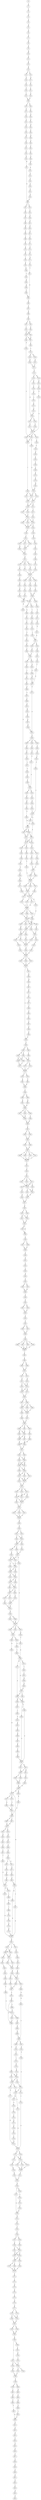 strict digraph  {
	S0 -> S1 [ label = L ];
	S1 -> S2 [ label = Y ];
	S2 -> S3 [ label = Q ];
	S3 -> S4 [ label = G ];
	S4 -> S5 [ label = Q ];
	S5 -> S6 [ label = G ];
	S6 -> S7 [ label = P ];
	S7 -> S8 [ label = Q ];
	S8 -> S9 [ label = G ];
	S9 -> S10 [ label = H ];
	S10 -> S11 [ label = E ];
	S11 -> S12 [ label = E ];
	S12 -> S13 [ label = R ];
	S13 -> S14 [ label = A ];
	S13 -> S15 [ label = T ];
	S14 -> S16 [ label = P ];
	S15 -> S17 [ label = Q ];
	S16 -> S18 [ label = C ];
	S17 -> S19 [ label = A ];
	S18 -> S20 [ label = V ];
	S19 -> S21 [ label = L ];
	S20 -> S22 [ label = I ];
	S21 -> S23 [ label = S ];
	S22 -> S24 [ label = Q ];
	S23 -> S24 [ label = Q ];
	S24 -> S25 [ label = I ];
	S24 -> S26 [ label = G ];
	S25 -> S27 [ label = P ];
	S26 -> S28 [ label = S ];
	S27 -> S29 [ label = S ];
	S28 -> S30 [ label = Q ];
	S29 -> S31 [ label = S ];
	S30 -> S32 [ label = P ];
	S31 -> S33 [ label = Q ];
	S32 -> S34 [ label = H ];
	S33 -> S35 [ label = I ];
	S34 -> S36 [ label = G ];
	S35 -> S37 [ label = M ];
	S36 -> S38 [ label = Q ];
	S37 -> S39 [ label = S ];
	S38 -> S40 [ label = A ];
	S39 -> S41 [ label = S ];
	S40 -> S42 [ label = T ];
	S41 -> S43 [ label = S ];
	S42 -> S44 [ label = L ];
	S43 -> S45 [ label = K ];
	S44 -> S46 [ label = G ];
	S45 -> S47 [ label = M ];
	S46 -> S48 [ label = M ];
	S47 -> S49 [ label = E ];
	S48 -> S50 [ label = Q ];
	S49 -> S51 [ label = G ];
	S49 -> S52 [ label = S ];
	S50 -> S53 [ label = A ];
	S51 -> S54 [ label = L ];
	S52 -> S55 [ label = L ];
	S53 -> S56 [ label = G ];
	S54 -> S57 [ label = N ];
	S55 -> S58 [ label = P ];
	S56 -> S59 [ label = E ];
	S57 -> S60 [ label = S ];
	S58 -> S61 [ label = G ];
	S59 -> S62 [ label = G ];
	S60 -> S63 [ label = H ];
	S61 -> S64 [ label = E ];
	S62 -> S65 [ label = Q ];
	S63 -> S66 [ label = S ];
	S64 -> S67 [ label = Q ];
	S65 -> S49 [ label = E ];
	S66 -> S68 [ label = T ];
	S67 -> S69 [ label = T ];
	S68 -> S70 [ label = S ];
	S69 -> S71 [ label = V ];
	S70 -> S72 [ label = A ];
	S71 -> S73 [ label = A ];
	S72 -> S74 [ label = D ];
	S73 -> S75 [ label = R ];
	S74 -> S76 [ label = I ];
	S75 -> S77 [ label = Q ];
	S76 -> S78 [ label = E ];
	S77 -> S79 [ label = S ];
	S78 -> S80 [ label = D ];
	S79 -> S81 [ label = L ];
	S80 -> S82 [ label = S ];
	S81 -> S83 [ label = E ];
	S82 -> S84 [ label = K ];
	S83 -> S85 [ label = S ];
	S84 -> S86 [ label = Q ];
	S85 -> S87 [ label = V ];
	S86 -> S88 [ label = T ];
	S87 -> S89 [ label = E ];
	S88 -> S83 [ label = E ];
	S89 -> S90 [ label = S ];
	S90 -> S91 [ label = L ];
	S90 -> S92 [ label = R ];
	S91 -> S93 [ label = I ];
	S92 -> S94 [ label = S ];
	S93 -> S95 [ label = Q ];
	S93 -> S96 [ label = E ];
	S94 -> S96 [ label = E ];
	S95 -> S97 [ label = E ];
	S96 -> S97 [ label = E ];
	S96 -> S98 [ label = A ];
	S97 -> S99 [ label = L ];
	S98 -> S100 [ label = P ];
	S99 -> S101 [ label = L ];
	S100 -> S102 [ label = S ];
	S101 -> S103 [ label = E ];
	S101 -> S104 [ label = D ];
	S102 -> S105 [ label = G ];
	S102 -> S106 [ label = A ];
	S103 -> S107 [ label = E ];
	S104 -> S108 [ label = R ];
	S105 -> S109 [ label = I ];
	S106 -> S110 [ label = A ];
	S107 -> S111 [ label = V ];
	S108 -> S111 [ label = V ];
	S109 -> S112 [ label = N ];
	S109 -> S113 [ label = S ];
	S110 -> S114 [ label = G ];
	S110 -> S113 [ label = S ];
	S111 -> S115 [ label = P ];
	S112 -> S116 [ label = I ];
	S113 -> S116 [ label = I ];
	S113 -> S117 [ label = L ];
	S114 -> S117 [ label = L ];
	S115 -> S118 [ label = Q ];
	S115 -> S119 [ label = G ];
	S116 -> S120 [ label = E ];
	S117 -> S120 [ label = E ];
	S117 -> S121 [ label = P ];
	S118 -> S122 [ label = E ];
	S119 -> S123 [ label = D ];
	S119 -> S124 [ label = D ];
	S120 -> S125 [ label = G ];
	S120 -> S126 [ label = A ];
	S121 -> S127 [ label = T ];
	S122 -> S128 [ label = G ];
	S123 -> S129 [ label = S ];
	S124 -> S130 [ label = S ];
	S124 -> S131 [ label = A ];
	S125 -> S132 [ label = F ];
	S126 -> S132 [ label = F ];
	S127 -> S133 [ label = C ];
	S128 -> S134 [ label = A ];
	S129 -> S135 [ label = Q ];
	S130 -> S136 [ label = S ];
	S131 -> S137 [ label = N ];
	S132 -> S138 [ label = G ];
	S132 -> S139 [ label = T ];
	S132 -> S140 [ label = N ];
	S133 -> S139 [ label = T ];
	S134 -> S141 [ label = G ];
	S135 -> S142 [ label = P ];
	S136 -> S141 [ label = G ];
	S137 -> S141 [ label = G ];
	S138 -> S143 [ label = Q ];
	S139 -> S143 [ label = Q ];
	S139 -> S144 [ label = S ];
	S140 -> S143 [ label = Q ];
	S141 -> S145 [ label = D ];
	S141 -> S146 [ label = R ];
	S141 -> S102 [ label = S ];
	S142 -> S147 [ label = A ];
	S143 -> S148 [ label = E ];
	S144 -> S149 [ label = N ];
	S145 -> S150 [ label = L ];
	S146 -> S105 [ label = G ];
	S147 -> S151 [ label = A ];
	S148 -> S152 [ label = L ];
	S149 -> S153 [ label = R ];
	S150 -> S154 [ label = P ];
	S151 -> S124 [ label = D ];
	S152 -> S155 [ label = R ];
	S152 -> S156 [ label = N ];
	S152 -> S157 [ label = T ];
	S153 -> S158 [ label = W ];
	S154 -> S159 [ label = E ];
	S155 -> S160 [ label = D ];
	S156 -> S161 [ label = E ];
	S157 -> S161 [ label = E ];
	S158 -> S162 [ label = S ];
	S159 -> S163 [ label = G ];
	S160 -> S164 [ label = L ];
	S161 -> S164 [ label = L ];
	S162 -> S165 [ label = P ];
	S163 -> S166 [ label = T ];
	S164 -> S167 [ label = E ];
	S165 -> S168 [ label = S ];
	S166 -> S169 [ label = S ];
	S167 -> S170 [ label = M ];
	S167 -> S171 [ label = D ];
	S167 -> S172 [ label = E ];
	S168 -> S173 [ label = R ];
	S169 -> S174 [ label = E ];
	S170 -> S175 [ label = A ];
	S171 -> S176 [ label = R ];
	S172 -> S177 [ label = T ];
	S173 -> S178 [ label = P ];
	S174 -> S179 [ label = G ];
	S175 -> S180 [ label = L ];
	S176 -> S181 [ label = V ];
	S177 -> S181 [ label = V ];
	S178 -> S181 [ label = V ];
	S179 -> S182 [ label = M ];
	S180 -> S183 [ label = S ];
	S181 -> S184 [ label = K ];
	S181 -> S185 [ label = R ];
	S181 -> S186 [ label = S ];
	S182 -> S110 [ label = A ];
	S183 -> S187 [ label = N ];
	S184 -> S188 [ label = D ];
	S185 -> S189 [ label = K ];
	S186 -> S190 [ label = L ];
	S187 -> S191 [ label = G ];
	S188 -> S192 [ label = C ];
	S189 -> S193 [ label = R ];
	S190 -> S194 [ label = T ];
	S191 -> S195 [ label = G ];
	S192 -> S196 [ label = R ];
	S193 -> S196 [ label = R ];
	S194 -> S197 [ label = P ];
	S195 -> S198 [ label = A ];
	S196 -> S199 [ label = R ];
	S196 -> S198 [ label = A ];
	S197 -> S200 [ label = R ];
	S198 -> S201 [ label = G ];
	S198 -> S202 [ label = S ];
	S199 -> S203 [ label = A ];
	S200 -> S204 [ label = N ];
	S201 -> S205 [ label = S ];
	S202 -> S206 [ label = R ];
	S203 -> S207 [ label = A ];
	S204 -> S208 [ label = P ];
	S205 -> S209 [ label = E ];
	S206 -> S210 [ label = A ];
	S207 -> S211 [ label = S ];
	S208 -> S212 [ label = K ];
	S208 -> S213 [ label = P ];
	S209 -> S214 [ label = P ];
	S210 -> S215 [ label = V ];
	S211 -> S216 [ label = Q ];
	S212 -> S217 [ label = G ];
	S212 -> S218 [ label = P ];
	S213 -> S218 [ label = P ];
	S213 -> S217 [ label = G ];
	S214 -> S219 [ label = P ];
	S215 -> S220 [ label = E ];
	S216 -> S221 [ label = Q ];
	S217 -> S222 [ label = G ];
	S217 -> S223 [ label = T ];
	S218 -> S224 [ label = E ];
	S219 -> S225 [ label = L ];
	S220 -> S226 [ label = E ];
	S221 -> S227 [ label = E ];
	S222 -> S228 [ label = A ];
	S223 -> S229 [ label = R ];
	S224 -> S230 [ label = P ];
	S224 -> S231 [ label = S ];
	S225 -> S227 [ label = E ];
	S226 -> S232 [ label = P ];
	S227 -> S233 [ label = P ];
	S227 -> S234 [ label = E ];
	S228 -> S235 [ label = D ];
	S229 -> S236 [ label = L ];
	S230 -> S237 [ label = P ];
	S231 -> S238 [ label = T ];
	S232 -> S239 [ label = G ];
	S233 -> S240 [ label = P ];
	S234 -> S241 [ label = A ];
	S235 -> S242 [ label = L ];
	S236 -> S243 [ label = S ];
	S237 -> S244 [ label = C ];
	S238 -> S245 [ label = G ];
	S239 -> S246 [ label = S ];
	S240 -> S247 [ label = L ];
	S241 -> S248 [ label = A ];
	S242 -> S249 [ label = L ];
	S243 -> S250 [ label = E ];
	S244 -> S251 [ label = P ];
	S245 -> S251 [ label = P ];
	S246 -> S248 [ label = A ];
	S247 -> S252 [ label = P ];
	S248 -> S253 [ label = G ];
	S248 -> S254 [ label = K ];
	S249 -> S255 [ label = N ];
	S249 -> S256 [ label = S ];
	S249 -> S257 [ label = C ];
	S250 -> S258 [ label = G ];
	S251 -> S259 [ label = F ];
	S251 -> S260 [ label = A ];
	S252 -> S261 [ label = L ];
	S253 -> S262 [ label = R ];
	S254 -> S263 [ label = D ];
	S255 -> S264 [ label = S ];
	S256 -> S264 [ label = S ];
	S257 -> S265 [ label = T ];
	S258 -> S266 [ label = M ];
	S259 -> S249 [ label = L ];
	S260 -> S249 [ label = L ];
	S261 -> S267 [ label = E ];
	S262 -> S268 [ label = R ];
	S263 -> S269 [ label = C ];
	S264 -> S270 [ label = P ];
	S264 -> S271 [ label = S ];
	S265 -> S270 [ label = P ];
	S266 -> S272 [ label = R ];
	S267 -> S273 [ label = E ];
	S268 -> S274 [ label = W ];
	S269 -> S275 [ label = A ];
	S270 -> S276 [ label = L ];
	S270 -> S277 [ label = T ];
	S270 -> S278 [ label = P ];
	S271 -> S279 [ label = A ];
	S272 -> S280 [ label = P ];
	S273 -> S281 [ label = E ];
	S274 -> S267 [ label = E ];
	S275 -> S282 [ label = L ];
	S276 -> S283 [ label = R ];
	S277 -> S283 [ label = R ];
	S278 -> S284 [ label = P ];
	S279 -> S283 [ label = R ];
	S280 -> S270 [ label = P ];
	S281 -> S285 [ label = E ];
	S282 -> S286 [ label = N ];
	S283 -> S287 [ label = T ];
	S283 -> S288 [ label = L ];
	S283 -> S289 [ label = A ];
	S284 -> S290 [ label = N ];
	S284 -> S291 [ label = G ];
	S284 -> S292 [ label = L ];
	S284 -> S293 [ label = S ];
	S285 -> S294 [ label = A ];
	S285 -> S295 [ label = E ];
	S285 -> S296 [ label = R ];
	S286 -> S297 [ label = S ];
	S287 -> S298 [ label = L ];
	S288 -> S284 [ label = P ];
	S289 -> S284 [ label = P ];
	S290 -> S299 [ label = P ];
	S290 -> S300 [ label = Q ];
	S291 -> S300 [ label = Q ];
	S292 -> S301 [ label = K ];
	S293 -> S302 [ label = H ];
	S294 -> S303 [ label = Y ];
	S295 -> S304 [ label = Q ];
	S296 -> S305 [ label = A ];
	S297 -> S306 [ label = S ];
	S298 -> S290 [ label = N ];
	S299 -> S307 [ label = L ];
	S300 -> S308 [ label = T ];
	S300 -> S309 [ label = P ];
	S301 -> S307 [ label = L ];
	S302 -> S309 [ label = P ];
	S303 -> S310 [ label = A ];
	S304 -> S311 [ label = P ];
	S305 -> S312 [ label = P ];
	S306 -> S313 [ label = A ];
	S307 -> S314 [ label = P ];
	S307 -> S315 [ label = H ];
	S308 -> S316 [ label = A ];
	S309 -> S317 [ label = V ];
	S309 -> S318 [ label = T ];
	S310 -> S319 [ label = S ];
	S311 -> S320 [ label = P ];
	S312 -> S321 [ label = S ];
	S313 -> S322 [ label = H ];
	S314 -> S323 [ label = S ];
	S315 -> S324 [ label = G ];
	S316 -> S323 [ label = S ];
	S317 -> S323 [ label = S ];
	S318 -> S325 [ label = A ];
	S319 -> S326 [ label = F ];
	S320 -> S327 [ label = S ];
	S321 -> S328 [ label = P ];
	S322 -> S329 [ label = K ];
	S323 -> S330 [ label = Q ];
	S324 -> S331 [ label = L ];
	S325 -> S332 [ label = S ];
	S326 -> S333 [ label = T ];
	S327 -> S334 [ label = S ];
	S328 -> S335 [ label = E ];
	S328 -> S336 [ label = D ];
	S329 -> S337 [ label = N ];
	S330 -> S338 [ label = P ];
	S331 -> S338 [ label = P ];
	S332 -> S338 [ label = P ];
	S333 -> S339 [ label = C ];
	S333 -> S340 [ label = T ];
	S334 -> S341 [ label = T ];
	S335 -> S342 [ label = V ];
	S336 -> S343 [ label = G ];
	S337 -> S344 [ label = D ];
	S338 -> S345 [ label = F ];
	S338 -> S346 [ label = Y ];
	S338 -> S347 [ label = P ];
	S339 -> S213 [ label = P ];
	S340 -> S348 [ label = D ];
	S341 -> S349 [ label = T ];
	S342 -> S350 [ label = K ];
	S343 -> S351 [ label = D ];
	S344 -> S281 [ label = E ];
	S345 -> S352 [ label = T ];
	S346 -> S352 [ label = T ];
	S347 -> S352 [ label = T ];
	S348 -> S353 [ label = M ];
	S348 -> S208 [ label = P ];
	S349 -> S328 [ label = P ];
	S350 -> S354 [ label = L ];
	S351 -> S355 [ label = L ];
	S352 -> S356 [ label = G ];
	S352 -> S357 [ label = S ];
	S353 -> S212 [ label = K ];
	S354 -> S333 [ label = T ];
	S355 -> S358 [ label = A ];
	S356 -> S359 [ label = P ];
	S357 -> S360 [ label = R ];
	S358 -> S348 [ label = D ];
	S359 -> S361 [ label = F ];
	S359 -> S362 [ label = L ];
	S360 -> S363 [ label = H ];
	S361 -> S364 [ label = M ];
	S361 -> S365 [ label = V ];
	S362 -> S366 [ label = I ];
	S363 -> S367 [ label = F ];
	S364 -> S368 [ label = A ];
	S364 -> S369 [ label = V ];
	S365 -> S368 [ label = A ];
	S365 -> S370 [ label = G ];
	S366 -> S370 [ label = G ];
	S367 -> S371 [ label = R ];
	S368 -> S372 [ label = V ];
	S369 -> S372 [ label = V ];
	S370 -> S373 [ label = T ];
	S370 -> S374 [ label = A ];
	S371 -> S375 [ label = S ];
	S372 -> S376 [ label = L ];
	S373 -> S376 [ label = L ];
	S374 -> S376 [ label = L ];
	S375 -> S377 [ label = R ];
	S376 -> S378 [ label = F ];
	S376 -> S379 [ label = L ];
	S377 -> S380 [ label = T ];
	S378 -> S381 [ label = A ];
	S379 -> S382 [ label = T ];
	S380 -> S383 [ label = S ];
	S381 -> S384 [ label = K ];
	S382 -> S384 [ label = K ];
	S383 -> S385 [ label = P ];
	S384 -> S386 [ label = L ];
	S385 -> S387 [ label = F ];
	S386 -> S388 [ label = E ];
	S386 -> S389 [ label = D ];
	S387 -> S390 [ label = E ];
	S388 -> S391 [ label = N ];
	S389 -> S392 [ label = Q ];
	S390 -> S393 [ label = G ];
	S391 -> S394 [ label = M ];
	S392 -> S394 [ label = M ];
	S393 -> S356 [ label = G ];
	S394 -> S395 [ label = L ];
	S394 -> S396 [ label = I ];
	S394 -> S397 [ label = M ];
	S395 -> S398 [ label = Q ];
	S396 -> S399 [ label = S ];
	S397 -> S398 [ label = Q ];
	S398 -> S400 [ label = N ];
	S399 -> S400 [ label = N ];
	S400 -> S401 [ label = S ];
	S401 -> S402 [ label = V ];
	S401 -> S403 [ label = L ];
	S402 -> S404 [ label = Y ];
	S403 -> S404 [ label = Y ];
	S404 -> S405 [ label = V ];
	S404 -> S406 [ label = E ];
	S405 -> S407 [ label = N ];
	S406 -> S407 [ label = N ];
	S407 -> S408 [ label = F ];
	S407 -> S409 [ label = I ];
	S407 -> S410 [ label = V ];
	S407 -> S411 [ label = L ];
	S408 -> S412 [ label = L ];
	S409 -> S412 [ label = L ];
	S410 -> S412 [ label = L ];
	S411 -> S412 [ label = L ];
	S412 -> S413 [ label = L ];
	S413 -> S414 [ label = T ];
	S414 -> S415 [ label = G ];
	S415 -> S416 [ label = L ];
	S415 -> S417 [ label = I ];
	S415 -> S418 [ label = V ];
	S416 -> S419 [ label = V ];
	S417 -> S419 [ label = V ];
	S417 -> S420 [ label = L ];
	S417 -> S421 [ label = I ];
	S418 -> S419 [ label = V ];
	S419 -> S422 [ label = A ];
	S419 -> S423 [ label = T ];
	S420 -> S422 [ label = A ];
	S421 -> S424 [ label = S ];
	S422 -> S425 [ label = Q ];
	S423 -> S425 [ label = Q ];
	S424 -> S426 [ label = R ];
	S425 -> S427 [ label = L ];
	S426 -> S427 [ label = L ];
	S427 -> S428 [ label = A ];
	S428 -> S429 [ label = C ];
	S428 -> S430 [ label = S ];
	S429 -> S431 [ label = H ];
	S429 -> S432 [ label = Y ];
	S430 -> S432 [ label = Y ];
	S431 -> S433 [ label = P ];
	S432 -> S433 [ label = P ];
	S433 -> S434 [ label = Q ];
	S433 -> S435 [ label = P ];
	S434 -> S435 [ label = P ];
	S435 -> S436 [ label = L ];
	S436 -> S437 [ label = L ];
	S436 -> S438 [ label = V ];
	S437 -> S439 [ label = R ];
	S438 -> S439 [ label = R ];
	S439 -> S440 [ label = S ];
	S440 -> S441 [ label = F ];
	S441 -> S442 [ label = L ];
	S442 -> S443 [ label = L ];
	S443 -> S444 [ label = N ];
	S444 -> S445 [ label = T ];
	S445 -> S446 [ label = N ];
	S445 -> S447 [ label = Q ];
	S446 -> S448 [ label = M ];
	S447 -> S448 [ label = M ];
	S448 -> S449 [ label = V ];
	S449 -> S450 [ label = F ];
	S450 -> S451 [ label = Q ];
	S450 -> S452 [ label = H ];
	S451 -> S453 [ label = P ];
	S452 -> S453 [ label = P ];
	S453 -> S454 [ label = S ];
	S454 -> S455 [ label = V ];
	S455 -> S456 [ label = K ];
	S455 -> S457 [ label = R ];
	S456 -> S458 [ label = S ];
	S457 -> S458 [ label = S ];
	S458 -> S459 [ label = L ];
	S459 -> S460 [ label = L ];
	S459 -> S461 [ label = I ];
	S459 -> S462 [ label = Y ];
	S459 -> S463 [ label = V ];
	S460 -> S464 [ label = Q ];
	S461 -> S464 [ label = Q ];
	S462 -> S464 [ label = Q ];
	S463 -> S464 [ label = Q ];
	S464 -> S465 [ label = V ];
	S465 -> S466 [ label = L ];
	S466 -> S468 [ label = G ];
	S466 -> S469 [ label = N ];
	S468 -> S470 [ label = S ];
	S469 -> S470 [ label = S ];
	S470 -> S471 [ label = V ];
	S470 -> S472 [ label = A ];
	S471 -> S473 [ label = K ];
	S472 -> S474 [ label = R ];
	S473 -> S475 [ label = N ];
	S473 -> S476 [ label = Y ];
	S474 -> S475 [ label = N ];
	S475 -> S477 [ label = K ];
	S475 -> S478 [ label = R ];
	S476 -> S478 [ label = R ];
	S477 -> S479 [ label = I ];
	S478 -> S479 [ label = I ];
	S479 -> S480 [ label = E ];
	S479 -> S481 [ label = D ];
	S480 -> S482 [ label = S ];
	S480 -> S483 [ label = V ];
	S480 -> S484 [ label = A ];
	S481 -> S483 [ label = V ];
	S482 -> S485 [ label = F ];
	S483 -> S485 [ label = F ];
	S483 -> S486 [ label = Y ];
	S484 -> S485 [ label = F ];
	S485 -> S487 [ label = A ];
	S486 -> S488 [ label = T ];
	S487 -> S489 [ label = A ];
	S488 -> S489 [ label = A ];
	S489 -> S490 [ label = S ];
	S489 -> S491 [ label = T ];
	S489 -> S492 [ label = E ];
	S490 -> S493 [ label = Q ];
	S490 -> S494 [ label = H ];
	S491 -> S493 [ label = Q ];
	S492 -> S495 [ label = V ];
	S493 -> S496 [ label = E ];
	S493 -> S497 [ label = D ];
	S494 -> S496 [ label = E ];
	S495 -> S498 [ label = P ];
	S496 -> S499 [ label = D ];
	S497 -> S500 [ label = N ];
	S498 -> S499 [ label = D ];
	S499 -> S501 [ label = F ];
	S500 -> S501 [ label = F ];
	S501 -> S502 [ label = P ];
	S501 -> S503 [ label = T ];
	S502 -> S504 [ label = A ];
	S502 -> S505 [ label = V ];
	S503 -> S505 [ label = V ];
	S504 -> S506 [ label = L ];
	S504 -> S507 [ label = M ];
	S505 -> S507 [ label = M ];
	S505 -> S506 [ label = L ];
	S506 -> S508 [ label = L ];
	S506 -> S509 [ label = V ];
	S507 -> S508 [ label = L ];
	S508 -> S510 [ label = S ];
	S508 -> S511 [ label = R ];
	S508 -> S512 [ label = H ];
	S509 -> S511 [ label = R ];
	S510 -> S513 [ label = K ];
	S511 -> S513 [ label = K ];
	S511 -> S514 [ label = R ];
	S512 -> S513 [ label = K ];
	S513 -> S515 [ label = A ];
	S514 -> S515 [ label = A ];
	S515 -> S516 [ label = K ];
	S515 -> S517 [ label = Q ];
	S515 -> S518 [ label = R ];
	S516 -> S519 [ label = K ];
	S517 -> S520 [ label = Q ];
	S517 -> S519 [ label = K ];
	S518 -> S521 [ label = R ];
	S519 -> S522 [ label = Y ];
	S519 -> S523 [ label = F ];
	S520 -> S522 [ label = Y ];
	S521 -> S522 [ label = Y ];
	S522 -> S524 [ label = L ];
	S523 -> S524 [ label = L ];
	S524 -> S525 [ label = I ];
	S524 -> S526 [ label = V ];
	S524 -> S527 [ label = L ];
	S525 -> S528 [ label = A ];
	S526 -> S528 [ label = A ];
	S527 -> S528 [ label = A ];
	S528 -> S529 [ label = R ];
	S529 -> S530 [ label = G ];
	S530 -> S531 [ label = K ];
	S530 -> S532 [ label = T ];
	S531 -> S533 [ label = L ];
	S531 -> S534 [ label = V ];
	S532 -> S533 [ label = L ];
	S533 -> S535 [ label = D ];
	S533 -> S536 [ label = P ];
	S534 -> S535 [ label = D ];
	S535 -> S537 [ label = W ];
	S535 -> S538 [ label = C ];
	S536 -> S539 [ label = L ];
	S537 -> S540 [ label = A ];
	S538 -> S541 [ label = S ];
	S539 -> S541 [ label = S ];
	S540 -> S542 [ label = E ];
	S540 -> S543 [ label = D ];
	S541 -> S543 [ label = D ];
	S541 -> S544 [ label = G ];
	S542 -> S545 [ label = G ];
	S543 -> S545 [ label = G ];
	S543 -> S546 [ label = S ];
	S544 -> S547 [ label = D ];
	S545 -> S548 [ label = P ];
	S545 -> S549 [ label = A ];
	S546 -> S548 [ label = P ];
	S547 -> S550 [ label = S ];
	S547 -> S551 [ label = T ];
	S547 -> S552 [ label = A ];
	S548 -> S553 [ label = A ];
	S548 -> S554 [ label = V ];
	S549 -> S554 [ label = V ];
	S550 -> S555 [ label = L ];
	S551 -> S555 [ label = L ];
	S552 -> S556 [ label = R ];
	S553 -> S557 [ label = A ];
	S554 -> S558 [ label = G ];
	S554 -> S557 [ label = A ];
	S555 -> S559 [ label = V ];
	S555 -> S560 [ label = G ];
	S556 -> S561 [ label = T ];
	S557 -> S562 [ label = G ];
	S557 -> S563 [ label = V ];
	S558 -> S563 [ label = V ];
	S559 -> S564 [ label = K ];
	S560 -> S565 [ label = K ];
	S561 -> S566 [ label = R ];
	S562 -> S567 [ label = P ];
	S563 -> S568 [ label = A ];
	S563 -> S567 [ label = P ];
	S564 -> S569 [ label = S ];
	S565 -> S570 [ label = H ];
	S566 -> S571 [ label = R ];
	S566 -> S572 [ label = K ];
	S566 -> S573 [ label = N ];
	S567 -> S574 [ label = A ];
	S567 -> S575 [ label = N ];
	S568 -> S576 [ label = P ];
	S569 -> S566 [ label = R ];
	S570 -> S577 [ label = A ];
	S570 -> S578 [ label = H ];
	S570 -> S579 [ label = T ];
	S571 -> S580 [ label = P ];
	S572 -> S581 [ label = T ];
	S572 -> S580 [ label = P ];
	S573 -> S582 [ label = V ];
	S574 -> S583 [ label = P ];
	S575 -> S584 [ label = L ];
	S576 -> S584 [ label = L ];
	S577 -> S585 [ label = H ];
	S578 -> S586 [ label = M ];
	S578 -> S587 [ label = V ];
	S579 -> S588 [ label = N ];
	S580 -> S589 [ label = S ];
	S580 -> S590 [ label = M ];
	S581 -> S589 [ label = S ];
	S582 -> S591 [ label = I ];
	S583 -> S592 [ label = R ];
	S584 -> S592 [ label = R ];
	S585 -> S593 [ label = S ];
	S586 -> S594 [ label = R ];
	S587 -> S594 [ label = R ];
	S588 -> S593 [ label = S ];
	S589 -> S595 [ label = L ];
	S589 -> S596 [ label = I ];
	S590 -> S597 [ label = P ];
	S591 -> S598 [ label = R ];
	S592 -> S599 [ label = R ];
	S593 -> S600 [ label = P ];
	S594 -> S601 [ label = D ];
	S595 -> S602 [ label = G ];
	S596 -> S602 [ label = G ];
	S597 -> S603 [ label = V ];
	S598 -> S604 [ label = D ];
	S599 -> S605 [ label = S ];
	S599 -> S606 [ label = A ];
	S600 -> S607 [ label = T ];
	S600 -> S608 [ label = D ];
	S601 -> S609 [ label = S ];
	S601 -> S610 [ label = G ];
	S601 -> S611 [ label = R ];
	S602 -> S612 [ label = E ];
	S602 -> S613 [ label = D ];
	S603 -> S614 [ label = P ];
	S604 -> S572 [ label = K ];
	S605 -> S547 [ label = D ];
	S606 -> S547 [ label = D ];
	S607 -> S615 [ label = R ];
	S608 -> S615 [ label = R ];
	S609 -> S616 [ label = T ];
	S609 -> S617 [ label = Q ];
	S610 -> S609 [ label = S ];
	S610 -> S618 [ label = G ];
	S611 -> S619 [ label = K ];
	S612 -> S620 [ label = L ];
	S613 -> S620 [ label = L ];
	S613 -> S621 [ label = M ];
	S614 -> S622 [ label = R ];
	S615 -> S623 [ label = A ];
	S615 -> S624 [ label = N ];
	S616 -> S625 [ label = G ];
	S617 -> S626 [ label = S ];
	S617 -> S627 [ label = V ];
	S618 -> S617 [ label = Q ];
	S619 -> S628 [ label = A ];
	S620 -> S629 [ label = L ];
	S620 -> S630 [ label = I ];
	S621 -> S631 [ label = F ];
	S622 -> S632 [ label = V ];
	S623 -> S633 [ label = R ];
	S624 -> S634 [ label = K ];
	S625 -> S635 [ label = L ];
	S626 -> S636 [ label = L ];
	S627 -> S636 [ label = L ];
	S628 -> S637 [ label = A ];
	S629 -> S638 [ label = L ];
	S630 -> S638 [ label = L ];
	S631 -> S639 [ label = A ];
	S632 -> S640 [ label = K ];
	S633 -> S641 [ label = Q ];
	S634 -> S642 [ label = S ];
	S635 -> S643 [ label = G ];
	S636 -> S644 [ label = H ];
	S637 -> S645 [ label = V ];
	S638 -> S646 [ label = R ];
	S639 -> S646 [ label = R ];
	S640 -> S647 [ label = T ];
	S641 -> S648 [ label = A ];
	S642 -> S649 [ label = S ];
	S643 -> S650 [ label = L ];
	S644 -> S651 [ label = N ];
	S644 -> S652 [ label = S ];
	S645 -> S653 [ label = K ];
	S646 -> S570 [ label = H ];
	S646 -> S654 [ label = K ];
	S647 -> S655 [ label = K ];
	S648 -> S656 [ label = A ];
	S649 -> S657 [ label = L ];
	S650 -> S658 [ label = G ];
	S651 -> S659 [ label = T ];
	S652 -> S660 [ label = A ];
	S652 -> S661 [ label = P ];
	S653 -> S652 [ label = S ];
	S654 -> S662 [ label = K ];
	S655 -> S663 [ label = T ];
	S656 -> S664 [ label = Q ];
	S657 -> S665 [ label = L ];
	S658 -> S666 [ label = G ];
	S659 -> S667 [ label = L ];
	S660 -> S667 [ label = L ];
	S661 -> S668 [ label = T ];
	S662 -> S600 [ label = P ];
	S663 -> S669 [ label = F ];
	S664 -> S670 [ label = L ];
	S664 -> S671 [ label = M ];
	S665 -> S672 [ label = P ];
	S666 -> S673 [ label = G ];
	S667 -> S674 [ label = F ];
	S668 -> S675 [ label = D ];
	S669 -> S602 [ label = G ];
	S670 -> S676 [ label = V ];
	S671 -> S677 [ label = A ];
	S672 -> S678 [ label = G ];
	S672 -> S679 [ label = K ];
	S673 -> S680 [ label = S ];
	S673 -> S681 [ label = A ];
	S674 -> S682 [ label = R ];
	S675 -> S683 [ label = R ];
	S676 -> S684 [ label = H ];
	S677 -> S685 [ label = F ];
	S678 -> S594 [ label = R ];
	S679 -> S686 [ label = L ];
	S680 -> S687 [ label = P ];
	S681 -> S688 [ label = G ];
	S682 -> S689 [ label = A ];
	S682 -> S688 [ label = G ];
	S683 -> S690 [ label = S ];
	S684 -> S691 [ label = Q ];
	S685 -> S692 [ label = A ];
	S686 -> S693 [ label = E ];
	S687 -> S694 [ label = G ];
	S688 -> S695 [ label = S ];
	S689 -> S673 [ label = G ];
	S690 -> S696 [ label = T ];
	S690 -> S697 [ label = K ];
	S691 -> S672 [ label = P ];
	S692 -> S578 [ label = H ];
	S693 -> S698 [ label = T ];
	S694 -> S699 [ label = A ];
	S695 -> S700 [ label = R ];
	S695 -> S701 [ label = T ];
	S696 -> S702 [ label = P ];
	S697 -> S703 [ label = E ];
	S698 -> S704 [ label = L ];
	S699 -> S690 [ label = S ];
	S700 -> S705 [ label = G ];
	S700 -> S706 [ label = A ];
	S701 -> S706 [ label = A ];
	S702 -> S707 [ label = V ];
	S703 -> S708 [ label = S ];
	S704 -> S709 [ label = L ];
	S705 -> S710 [ label = G ];
	S706 -> S711 [ label = T ];
	S706 -> S712 [ label = S ];
	S707 -> S713 [ label = L ];
	S708 -> S710 [ label = G ];
	S709 -> S714 [ label = E ];
	S710 -> S715 [ label = A ];
	S710 -> S716 [ label = S ];
	S711 -> S717 [ label = G ];
	S712 -> S716 [ label = S ];
	S713 -> S718 [ label = P ];
	S714 -> S719 [ label = R ];
	S715 -> S720 [ label = T ];
	S716 -> S721 [ label = V ];
	S716 -> S722 [ label = M ];
	S717 -> S723 [ label = Q ];
	S718 -> S724 [ label = P ];
	S719 -> S594 [ label = R ];
	S720 -> S725 [ label = E ];
	S721 -> S725 [ label = E ];
	S722 -> S726 [ label = F ];
	S723 -> S725 [ label = E ];
	S724 -> S700 [ label = R ];
	S725 -> S727 [ label = R ];
	S725 -> S728 [ label = K ];
	S726 -> S729 [ label = Y ];
	S727 -> S730 [ label = Q ];
	S727 -> S731 [ label = D ];
	S728 -> S730 [ label = Q ];
	S729 -> S732 [ label = V ];
	S730 -> S733 [ label = G ];
	S730 -> S734 [ label = A ];
	S730 -> S735 [ label = T ];
	S731 -> S736 [ label = E ];
	S732 -> S737 [ label = K ];
	S733 -> S738 [ label = E ];
	S734 -> S738 [ label = E ];
	S735 -> S738 [ label = E ];
	S736 -> S739 [ label = R ];
	S737 -> S740 [ label = E ];
	S738 -> S741 [ label = A ];
	S739 -> S742 [ label = K ];
	S740 -> S743 [ label = R ];
	S741 -> S744 [ label = L ];
	S742 -> S744 [ label = L ];
	S743 -> S745 [ label = L ];
	S744 -> S746 [ label = R ];
	S745 -> S723 [ label = Q ];
	S746 -> S747 [ label = V ];
	S746 -> S748 [ label = E ];
	S747 -> S749 [ label = K ];
	S748 -> S750 [ label = L ];
	S749 -> S751 [ label = N ];
	S750 -> S752 [ label = K ];
	S751 -> S753 [ label = A ];
	S752 -> S754 [ label = T ];
	S753 -> S755 [ label = V ];
	S754 -> S749 [ label = K ];
	S755 -> S756 [ label = Y ];
	S756 -> S757 [ label = C ];
	S756 -> S758 [ label = A ];
	S757 -> S759 [ label = A ];
	S758 -> S760 [ label = C ];
	S759 -> S761 [ label = V ];
	S759 -> S762 [ label = I ];
	S760 -> S762 [ label = I ];
	S761 -> S763 [ label = I ];
	S761 -> S764 [ label = V ];
	S762 -> S763 [ label = I ];
	S762 -> S764 [ label = V ];
	S763 -> S765 [ label = F ];
	S764 -> S765 [ label = F ];
	S764 -> S766 [ label = L ];
	S765 -> S767 [ label = P ];
	S765 -> S768 [ label = C ];
	S766 -> S769 [ label = T ];
	S767 -> S770 [ label = E ];
	S768 -> S770 [ label = E ];
	S769 -> S770 [ label = E ];
	S770 -> S771 [ label = F ];
	S771 -> S772 [ label = L ];
	S772 -> S773 [ label = K ];
	S773 -> S774 [ label = E ];
	S774 -> S775 [ label = L ];
	S775 -> S776 [ label = A ];
	S776 -> S777 [ label = A ];
	S777 -> S778 [ label = I ];
	S777 -> S779 [ label = L ];
	S778 -> S780 [ label = S ];
	S778 -> S781 [ label = A ];
	S779 -> S781 [ label = A ];
	S780 -> S782 [ label = Q ];
	S781 -> S782 [ label = Q ];
	S782 -> S783 [ label = A ];
	S782 -> S784 [ label = E ];
	S783 -> S785 [ label = H ];
	S784 -> S785 [ label = H ];
	S785 -> S786 [ label = A ];
	S786 -> S787 [ label = V ];
	S786 -> S788 [ label = V ];
	S787 -> S789 [ label = T ];
	S787 -> S790 [ label = A ];
	S788 -> S791 [ label = S ];
	S789 -> S792 [ label = S ];
	S789 -> S793 [ label = V ];
	S790 -> S794 [ label = M ];
	S791 -> S795 [ label = D ];
	S792 -> S796 [ label = P ];
	S794 -> S796 [ label = P ];
	S795 -> S797 [ label = I ];
	S796 -> S798 [ label = F ];
	S797 -> S789 [ label = T ];
	S798 -> S799 [ label = L ];
	S798 -> S800 [ label = P ];
	S799 -> S801 [ label = L ];
	S800 -> S802 [ label = R ];
	S801 -> S803 [ label = D ];
	S802 -> S804 [ label = S ];
	S803 -> S805 [ label = T ];
	S804 -> S806 [ label = Q ];
	S805 -> S807 [ label = S ];
	S806 -> S808 [ label = G ];
	S807 -> S809 [ label = E ];
	S808 -> S810 [ label = T ];
	S809 -> S811 [ label = E ];
	S810 -> S809 [ label = E ];
	S811 -> S812 [ label = G ];
	S812 -> S813 [ label = N ];
	S813 -> S814 [ label = V ];
	S814 -> S815 [ label = P ];
	S815 -> S816 [ label = P ];
	S816 -> S817 [ label = V ];
	S817 -> S818 [ label = S ];
	S818 -> S819 [ label = G ];
	S819 -> S820 [ label = F ];
	S820 -> S821 [ label = G ];
	S821 -> S822 [ label = P ];
	S822 -> S823 [ label = L ];
	S823 -> S824 [ label = N ];
	S824 -> S825 [ label = P ];
}
